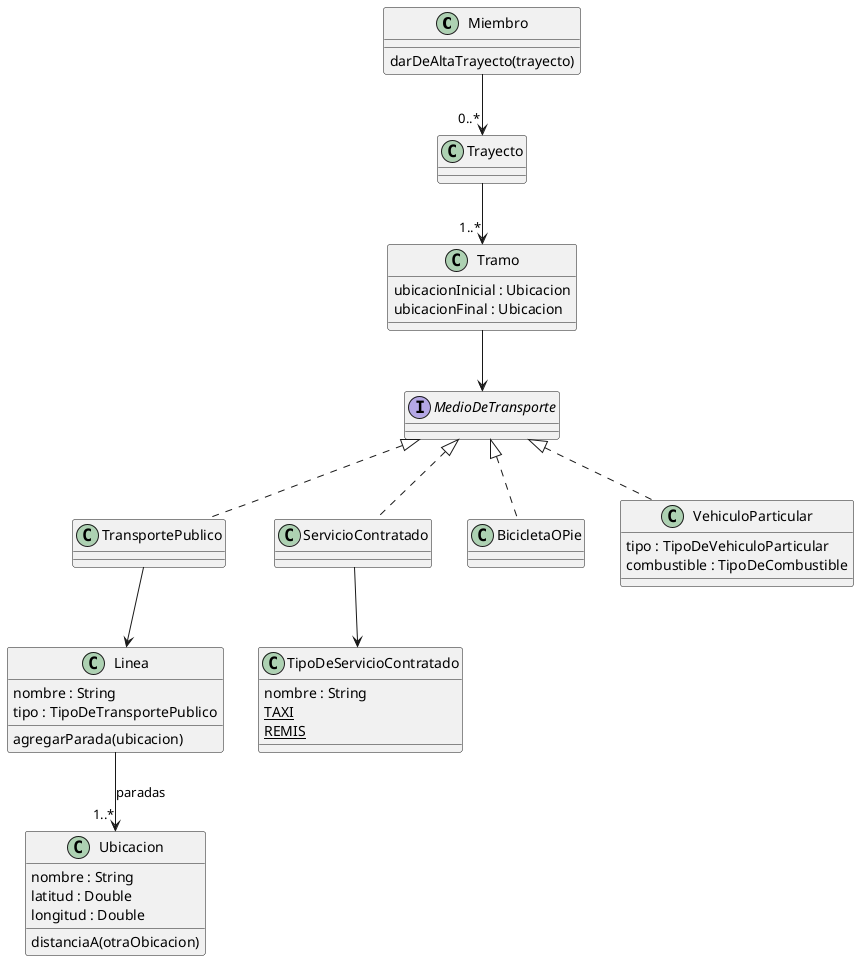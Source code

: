 @startuml

class Miembro {
    darDeAltaTrayecto(trayecto)
}

Miembro --> "0..*" Trayecto

class Trayecto {

}

Trayecto --> "1..*" Tramo

class Tramo {
    ubicacionInicial : Ubicacion
    ubicacionFinal : Ubicacion
}

Tramo --> MedioDeTransporte

interface MedioDeTransporte {
}

MedioDeTransporte <|.. TransportePublico
MedioDeTransporte <|.. ServicioContratado
MedioDeTransporte <|.. BicicletaOPie
MedioDeTransporte <|.. VehiculoParticular

class VehiculoParticular {
    tipo : TipoDeVehiculoParticular
    combustible : TipoDeCombustible
}

ServicioContratado --> TipoDeServicioContratado

class TipoDeServicioContratado {
    nombre : String
    {static} TAXI
    {static} REMIS
}

TransportePublico --> Linea

class Linea {
    nombre : String
    tipo : TipoDeTransportePublico
    agregarParada(ubicacion)
}

Linea --> "1..*" Ubicacion : paradas

class Ubicacion {
    nombre : String
    latitud : Double
    longitud : Double
    distanciaA(otraObicacion)
}

@enduml

